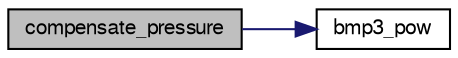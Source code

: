 digraph "compensate_pressure"
{
  edge [fontname="FreeSans",fontsize="10",labelfontname="FreeSans",labelfontsize="10"];
  node [fontname="FreeSans",fontsize="10",shape=record];
  rankdir="LR";
  Node1 [label="compensate_pressure",height=0.2,width=0.4,color="black", fillcolor="grey75", style="filled", fontcolor="black"];
  Node1 -> Node2 [color="midnightblue",fontsize="10",style="solid",fontname="FreeSans"];
  Node2 [label="bmp3_pow",height=0.2,width=0.4,color="black", fillcolor="white", style="filled",URL="$bmp3__i2c_8c.html#a237bf949258f61e5e06584942c37f068",tooltip="This internal API is used to calculate the power functionality for double precision floating point va..."];
}
